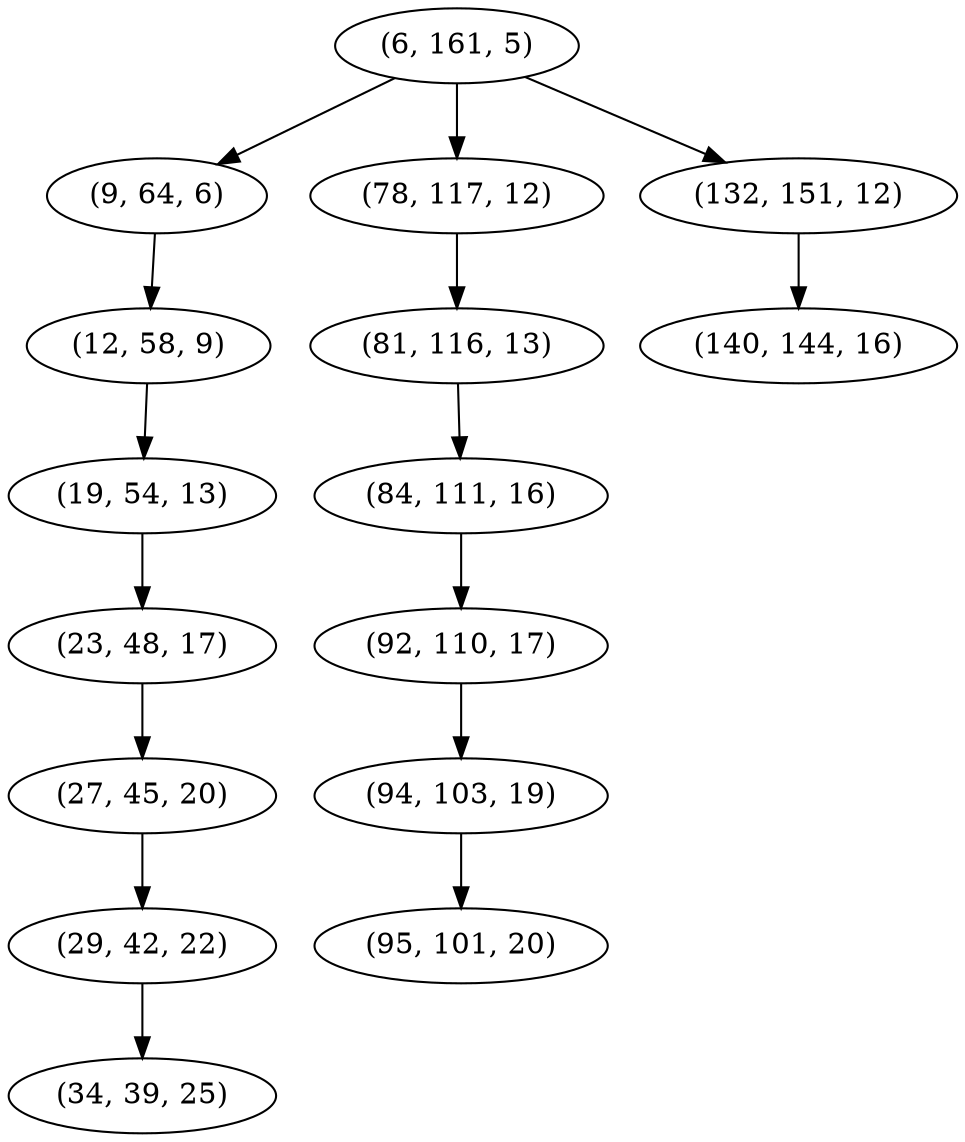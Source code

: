 digraph tree {
    "(6, 161, 5)";
    "(9, 64, 6)";
    "(12, 58, 9)";
    "(19, 54, 13)";
    "(23, 48, 17)";
    "(27, 45, 20)";
    "(29, 42, 22)";
    "(34, 39, 25)";
    "(78, 117, 12)";
    "(81, 116, 13)";
    "(84, 111, 16)";
    "(92, 110, 17)";
    "(94, 103, 19)";
    "(95, 101, 20)";
    "(132, 151, 12)";
    "(140, 144, 16)";
    "(6, 161, 5)" -> "(9, 64, 6)";
    "(6, 161, 5)" -> "(78, 117, 12)";
    "(6, 161, 5)" -> "(132, 151, 12)";
    "(9, 64, 6)" -> "(12, 58, 9)";
    "(12, 58, 9)" -> "(19, 54, 13)";
    "(19, 54, 13)" -> "(23, 48, 17)";
    "(23, 48, 17)" -> "(27, 45, 20)";
    "(27, 45, 20)" -> "(29, 42, 22)";
    "(29, 42, 22)" -> "(34, 39, 25)";
    "(78, 117, 12)" -> "(81, 116, 13)";
    "(81, 116, 13)" -> "(84, 111, 16)";
    "(84, 111, 16)" -> "(92, 110, 17)";
    "(92, 110, 17)" -> "(94, 103, 19)";
    "(94, 103, 19)" -> "(95, 101, 20)";
    "(132, 151, 12)" -> "(140, 144, 16)";
}
